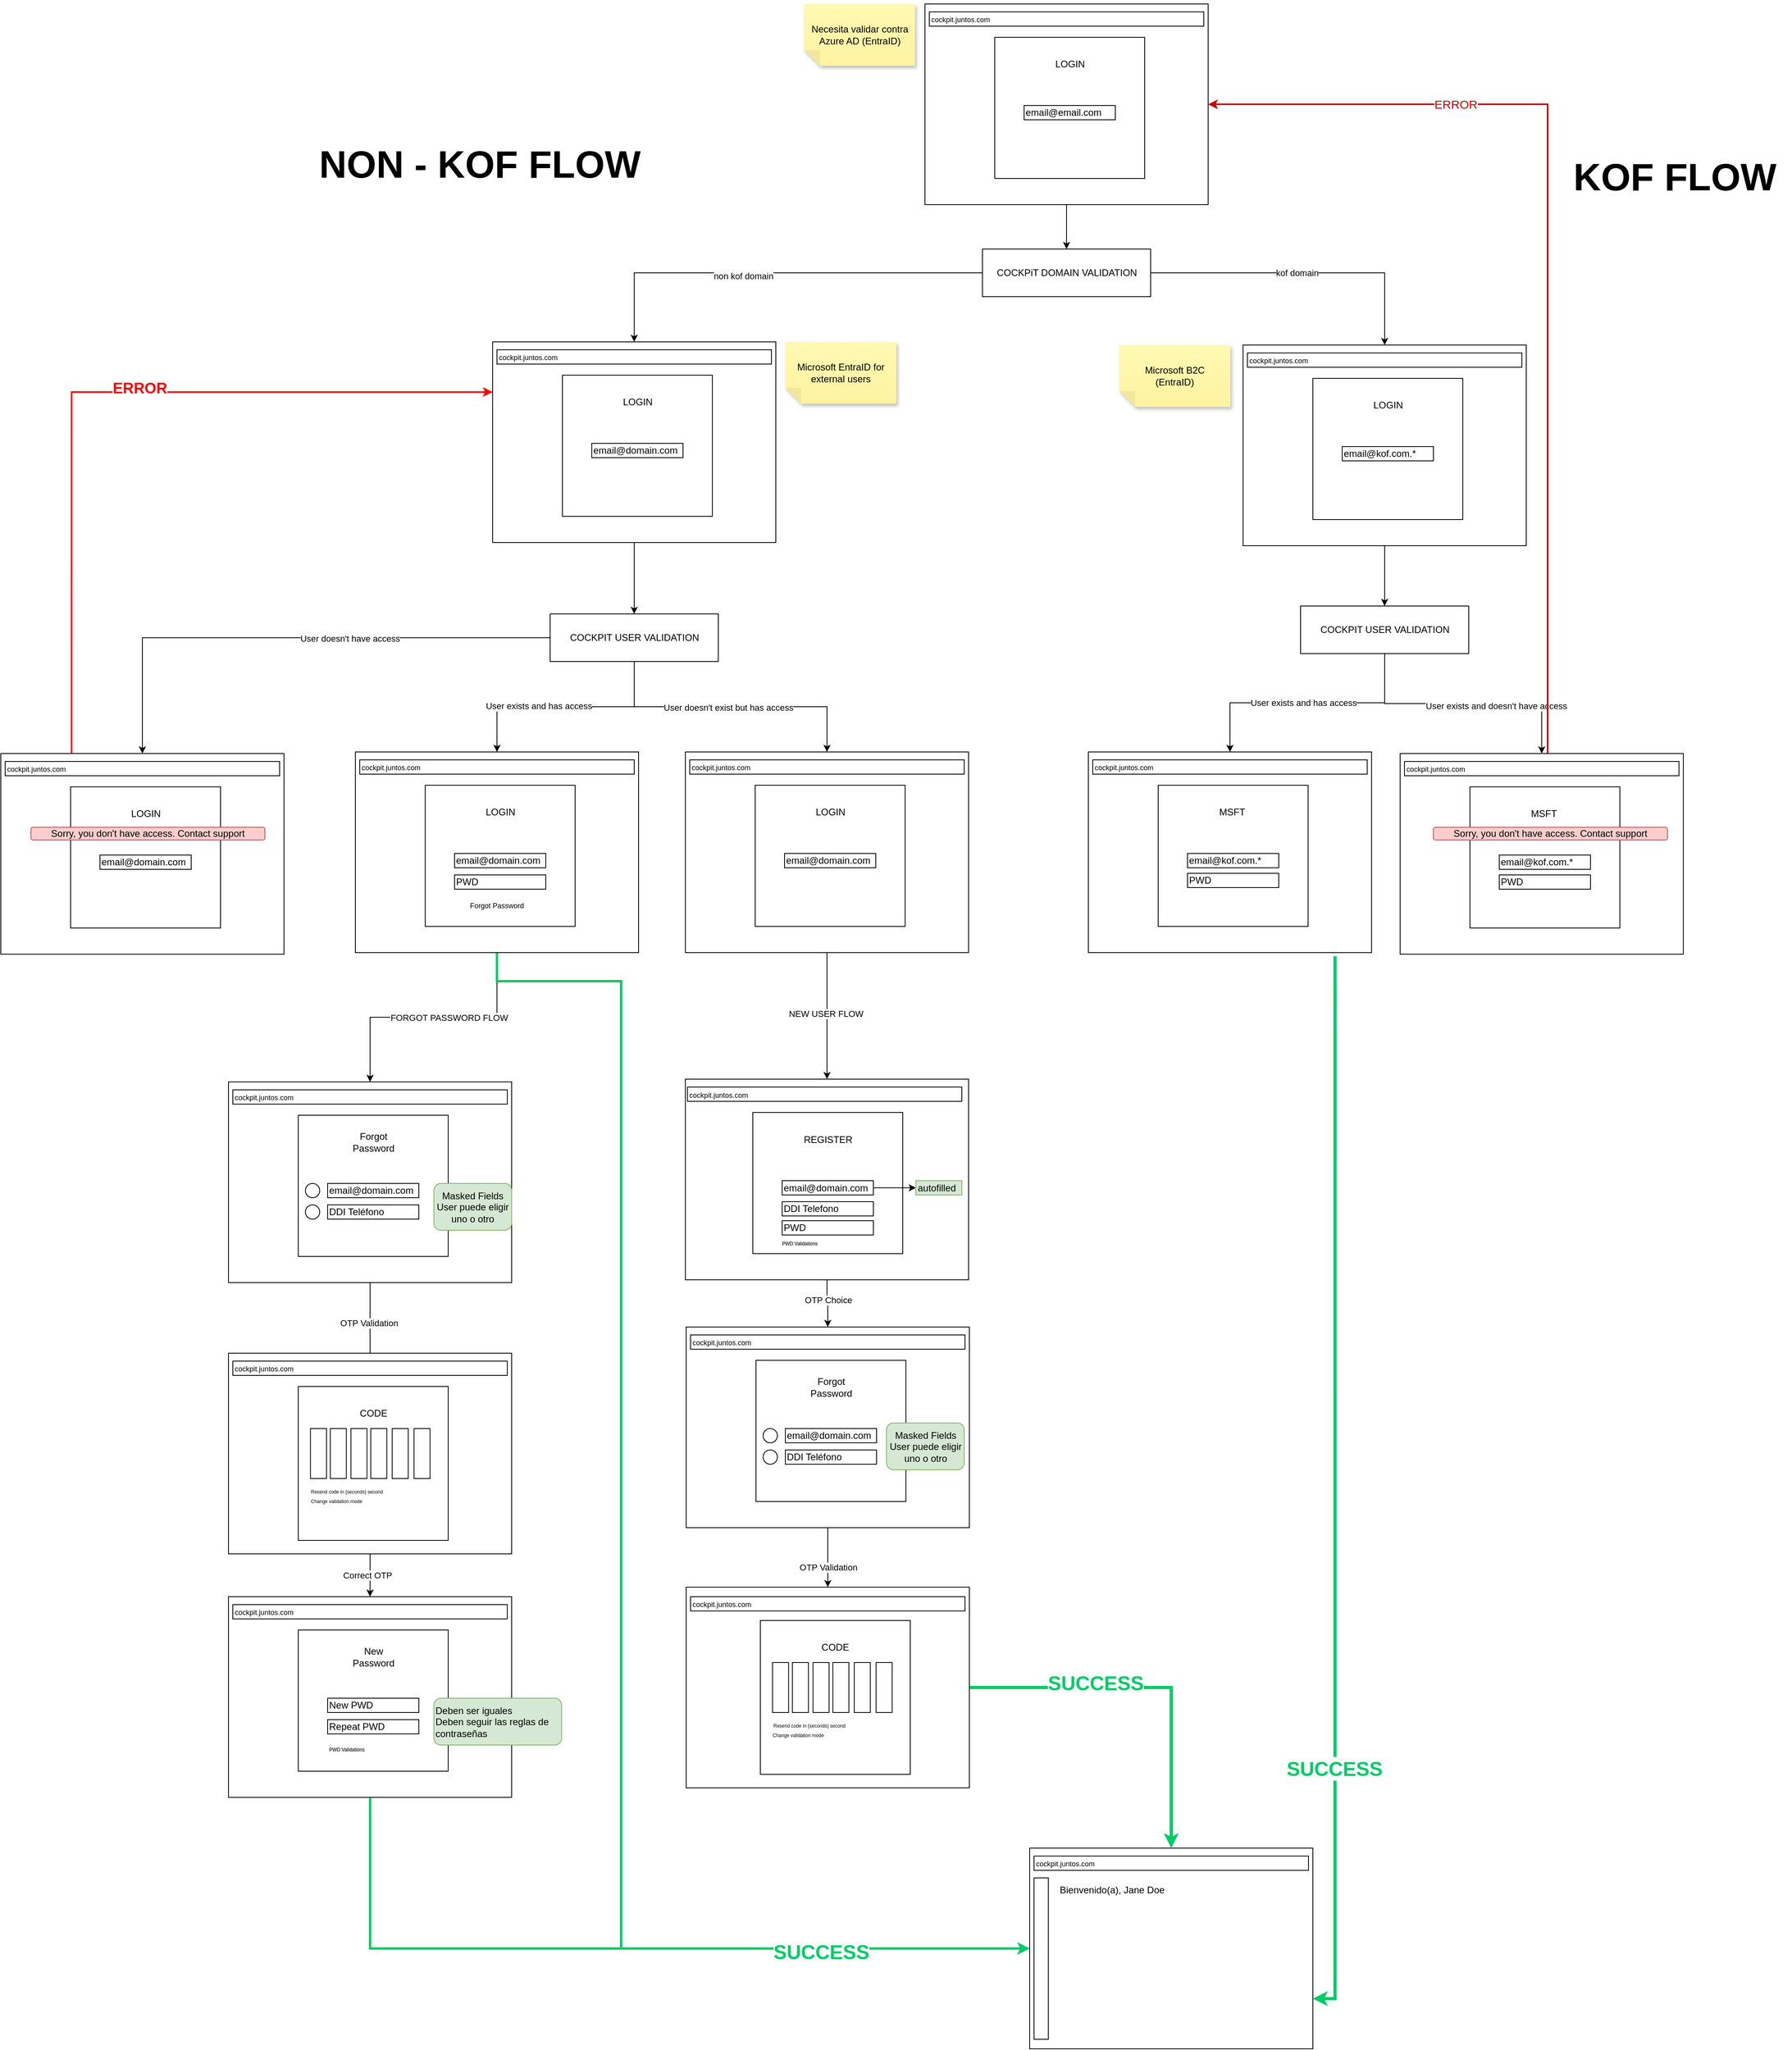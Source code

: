<mxfile version="27.1.4">
  <diagram name="Login Flow" id="cockpit-flow-diagram">
    <mxGraphModel dx="4107" dy="1365" grid="0" gridSize="10" guides="1" tooltips="1" connect="1" arrows="1" fold="1" page="1" pageScale="1" pageWidth="827" pageHeight="1169" math="0" shadow="0">
      <root>
        <mxCell id="0" />
        <mxCell id="1" parent="0" />
        <mxCell id="JUhm7S2isvStY5SztSen-139" style="edgeStyle=orthogonalEdgeStyle;rounded=0;orthogonalLoop=1;jettySize=auto;html=1;entryX=0;entryY=0.5;entryDx=0;entryDy=0;exitX=0.5;exitY=1;exitDx=0;exitDy=0;fontColor=#00CC66;strokeColor=#00CC66;strokeWidth=3;" parent="1" source="JUhm7S2isvStY5SztSen-121" target="JUhm7S2isvStY5SztSen-131" edge="1">
          <mxGeometry relative="1" as="geometry" />
        </mxCell>
        <mxCell id="JUhm7S2isvStY5SztSen-8" style="edgeStyle=orthogonalEdgeStyle;rounded=0;orthogonalLoop=1;jettySize=auto;html=1;" parent="1" source="JUhm7S2isvStY5SztSen-1" target="JUhm7S2isvStY5SztSen-7" edge="1">
          <mxGeometry relative="1" as="geometry" />
        </mxCell>
        <mxCell id="JUhm7S2isvStY5SztSen-1" value="" style="rounded=0;whiteSpace=wrap;html=1;" parent="1" vertex="1">
          <mxGeometry x="228" y="28" width="357" height="253" as="geometry" />
        </mxCell>
        <mxCell id="JUhm7S2isvStY5SztSen-2" value="&lt;font style=&quot;font-size: 9px;&quot;&gt;cockpit.juntos.com&lt;/font&gt;" style="rounded=0;whiteSpace=wrap;html=1;align=left;" parent="1" vertex="1">
          <mxGeometry x="233.5" y="38" width="346" height="18" as="geometry" />
        </mxCell>
        <mxCell id="JUhm7S2isvStY5SztSen-3" value="" style="rounded=0;whiteSpace=wrap;html=1;" parent="1" vertex="1">
          <mxGeometry x="316" y="70" width="189" height="178" as="geometry" />
        </mxCell>
        <mxCell id="JUhm7S2isvStY5SztSen-4" value="LOGIN" style="text;html=1;align=center;verticalAlign=middle;whiteSpace=wrap;rounded=0;" parent="1" vertex="1">
          <mxGeometry x="380.5" y="89" width="60" height="30" as="geometry" />
        </mxCell>
        <mxCell id="JUhm7S2isvStY5SztSen-5" value="email@email.com" style="rounded=0;whiteSpace=wrap;html=1;align=left;" parent="1" vertex="1">
          <mxGeometry x="353" y="156" width="115" height="18" as="geometry" />
        </mxCell>
        <mxCell id="JUhm7S2isvStY5SztSen-14" style="edgeStyle=orthogonalEdgeStyle;rounded=0;orthogonalLoop=1;jettySize=auto;html=1;entryX=0.5;entryY=0;entryDx=0;entryDy=0;" parent="1" source="JUhm7S2isvStY5SztSen-7" target="JUhm7S2isvStY5SztSen-9" edge="1">
          <mxGeometry relative="1" as="geometry" />
        </mxCell>
        <mxCell id="JUhm7S2isvStY5SztSen-15" value="kof domain" style="edgeLabel;html=1;align=center;verticalAlign=middle;resizable=0;points=[];" parent="JUhm7S2isvStY5SztSen-14" vertex="1" connectable="0">
          <mxGeometry x="-0.781" y="-3" relative="1" as="geometry">
            <mxPoint x="142" y="-3" as="offset" />
          </mxGeometry>
        </mxCell>
        <mxCell id="JUhm7S2isvStY5SztSen-50" style="edgeStyle=orthogonalEdgeStyle;rounded=0;orthogonalLoop=1;jettySize=auto;html=1;entryX=0.5;entryY=0;entryDx=0;entryDy=0;" parent="1" source="JUhm7S2isvStY5SztSen-7" target="JUhm7S2isvStY5SztSen-45" edge="1">
          <mxGeometry relative="1" as="geometry" />
        </mxCell>
        <mxCell id="JUhm7S2isvStY5SztSen-51" value="non kof domain" style="edgeLabel;html=1;align=center;verticalAlign=middle;resizable=0;points=[];" parent="JUhm7S2isvStY5SztSen-50" vertex="1" connectable="0">
          <mxGeometry x="0.143" y="4" relative="1" as="geometry">
            <mxPoint x="-1" as="offset" />
          </mxGeometry>
        </mxCell>
        <mxCell id="JUhm7S2isvStY5SztSen-7" value="COCKPiT DOMAIN VALIDATION" style="rounded=0;whiteSpace=wrap;html=1;" parent="1" vertex="1">
          <mxGeometry x="300.5" y="337" width="212" height="60" as="geometry" />
        </mxCell>
        <mxCell id="JUhm7S2isvStY5SztSen-18" style="edgeStyle=orthogonalEdgeStyle;rounded=0;orthogonalLoop=1;jettySize=auto;html=1;entryX=0.5;entryY=0;entryDx=0;entryDy=0;" parent="1" source="JUhm7S2isvStY5SztSen-9" target="JUhm7S2isvStY5SztSen-17" edge="1">
          <mxGeometry relative="1" as="geometry" />
        </mxCell>
        <mxCell id="JUhm7S2isvStY5SztSen-9" value="" style="rounded=0;whiteSpace=wrap;html=1;" parent="1" vertex="1">
          <mxGeometry x="629" y="458" width="357" height="253" as="geometry" />
        </mxCell>
        <mxCell id="JUhm7S2isvStY5SztSen-10" value="&lt;font style=&quot;font-size: 9px;&quot;&gt;cockpit.juntos.com&lt;/font&gt;" style="rounded=0;whiteSpace=wrap;html=1;align=left;" parent="1" vertex="1">
          <mxGeometry x="634.5" y="468" width="346" height="18" as="geometry" />
        </mxCell>
        <mxCell id="JUhm7S2isvStY5SztSen-11" value="" style="rounded=0;whiteSpace=wrap;html=1;" parent="1" vertex="1">
          <mxGeometry x="717" y="500" width="189" height="178" as="geometry" />
        </mxCell>
        <mxCell id="JUhm7S2isvStY5SztSen-12" value="LOGIN" style="text;html=1;align=center;verticalAlign=middle;whiteSpace=wrap;rounded=0;" parent="1" vertex="1">
          <mxGeometry x="781.5" y="519" width="60" height="30" as="geometry" />
        </mxCell>
        <mxCell id="JUhm7S2isvStY5SztSen-13" value="email@kof.com.*" style="rounded=0;whiteSpace=wrap;html=1;align=left;" parent="1" vertex="1">
          <mxGeometry x="754" y="586" width="115" height="18" as="geometry" />
        </mxCell>
        <mxCell id="JUhm7S2isvStY5SztSen-16" value="&lt;b&gt;&lt;font style=&quot;font-size: 48px;&quot;&gt;KOF FLOW&lt;/font&gt;&lt;/b&gt;" style="text;html=1;align=center;verticalAlign=middle;whiteSpace=wrap;rounded=0;" parent="1" vertex="1">
          <mxGeometry x="1027" y="224" width="293" height="44" as="geometry" />
        </mxCell>
        <mxCell id="JUhm7S2isvStY5SztSen-25" style="edgeStyle=orthogonalEdgeStyle;rounded=0;orthogonalLoop=1;jettySize=auto;html=1;" parent="1" source="JUhm7S2isvStY5SztSen-17" target="JUhm7S2isvStY5SztSen-19" edge="1">
          <mxGeometry relative="1" as="geometry" />
        </mxCell>
        <mxCell id="JUhm7S2isvStY5SztSen-26" value="User exists and has access" style="edgeLabel;html=1;align=center;verticalAlign=middle;resizable=0;points=[];" parent="JUhm7S2isvStY5SztSen-25" vertex="1" connectable="0">
          <mxGeometry x="0.315" y="-2" relative="1" as="geometry">
            <mxPoint x="45" y="2" as="offset" />
          </mxGeometry>
        </mxCell>
        <mxCell id="JUhm7S2isvStY5SztSen-33" style="edgeStyle=orthogonalEdgeStyle;rounded=0;orthogonalLoop=1;jettySize=auto;html=1;entryX=0.5;entryY=0;entryDx=0;entryDy=0;" parent="1" source="JUhm7S2isvStY5SztSen-17" target="JUhm7S2isvStY5SztSen-27" edge="1">
          <mxGeometry relative="1" as="geometry" />
        </mxCell>
        <mxCell id="JUhm7S2isvStY5SztSen-34" value="User exists and doesn&#39;t have access" style="edgeLabel;html=1;align=center;verticalAlign=middle;resizable=0;points=[];" parent="JUhm7S2isvStY5SztSen-33" vertex="1" connectable="0">
          <mxGeometry x="0.254" y="-3" relative="1" as="geometry">
            <mxPoint as="offset" />
          </mxGeometry>
        </mxCell>
        <mxCell id="JUhm7S2isvStY5SztSen-17" value="COCKPIT USER VALIDATION" style="rounded=0;whiteSpace=wrap;html=1;" parent="1" vertex="1">
          <mxGeometry x="701.5" y="787" width="212" height="60" as="geometry" />
        </mxCell>
        <mxCell id="JUhm7S2isvStY5SztSen-140" style="edgeStyle=orthogonalEdgeStyle;rounded=0;orthogonalLoop=1;jettySize=auto;html=1;entryX=1;entryY=0.75;entryDx=0;entryDy=0;exitX=0.871;exitY=1.018;exitDx=0;exitDy=0;exitPerimeter=0;strokeColor=#00CC66;strokeWidth=4;" parent="1" source="JUhm7S2isvStY5SztSen-19" target="JUhm7S2isvStY5SztSen-131" edge="1">
          <mxGeometry relative="1" as="geometry" />
        </mxCell>
        <mxCell id="JUhm7S2isvStY5SztSen-141" value="&lt;font style=&quot;font-size: 25px;&quot;&gt;&lt;b&gt;SUCCESS&lt;/b&gt;&lt;/font&gt;" style="edgeLabel;html=1;align=center;verticalAlign=middle;resizable=0;points=[];fontColor=#00CC66;" parent="JUhm7S2isvStY5SztSen-140" vertex="1" connectable="0">
          <mxGeometry x="0.525" y="-1" relative="1" as="geometry">
            <mxPoint as="offset" />
          </mxGeometry>
        </mxCell>
        <mxCell id="JUhm7S2isvStY5SztSen-19" value="" style="rounded=0;whiteSpace=wrap;html=1;" parent="1" vertex="1">
          <mxGeometry x="434" y="971" width="357" height="253" as="geometry" />
        </mxCell>
        <mxCell id="JUhm7S2isvStY5SztSen-20" value="&lt;font style=&quot;font-size: 9px;&quot;&gt;cockpit.juntos.com&lt;/font&gt;" style="rounded=0;whiteSpace=wrap;html=1;align=left;" parent="1" vertex="1">
          <mxGeometry x="439.5" y="981" width="346" height="18" as="geometry" />
        </mxCell>
        <mxCell id="JUhm7S2isvStY5SztSen-21" value="" style="rounded=0;whiteSpace=wrap;html=1;" parent="1" vertex="1">
          <mxGeometry x="522" y="1013" width="189" height="178" as="geometry" />
        </mxCell>
        <mxCell id="JUhm7S2isvStY5SztSen-22" value="MSFT&amp;nbsp;" style="text;html=1;align=center;verticalAlign=middle;whiteSpace=wrap;rounded=0;" parent="1" vertex="1">
          <mxGeometry x="586.5" y="1032" width="60" height="30" as="geometry" />
        </mxCell>
        <mxCell id="JUhm7S2isvStY5SztSen-23" value="email@kof.com.*" style="rounded=0;whiteSpace=wrap;html=1;align=left;" parent="1" vertex="1">
          <mxGeometry x="559" y="1099" width="115" height="18" as="geometry" />
        </mxCell>
        <mxCell id="JUhm7S2isvStY5SztSen-24" value="PWD" style="rounded=0;whiteSpace=wrap;html=1;align=left;" parent="1" vertex="1">
          <mxGeometry x="559" y="1124" width="115" height="18" as="geometry" />
        </mxCell>
        <mxCell id="JUhm7S2isvStY5SztSen-186" style="edgeStyle=orthogonalEdgeStyle;rounded=0;orthogonalLoop=1;jettySize=auto;html=1;entryX=1;entryY=0.5;entryDx=0;entryDy=0;exitX=1;exitY=0.5;exitDx=0;exitDy=0;strokeColor=#CC0000;strokeWidth=2;" parent="1" source="JUhm7S2isvStY5SztSen-27" target="JUhm7S2isvStY5SztSen-1" edge="1">
          <mxGeometry relative="1" as="geometry">
            <Array as="points">
              <mxPoint x="1013" y="1100" />
              <mxPoint x="1013" y="154" />
            </Array>
          </mxGeometry>
        </mxCell>
        <mxCell id="JUhm7S2isvStY5SztSen-187" value="&lt;font style=&quot;font-size: 15px; color: rgb(204, 0, 0);&quot;&gt;ERROR&lt;/font&gt;" style="edgeLabel;html=1;align=center;verticalAlign=middle;resizable=0;points=[];" parent="JUhm7S2isvStY5SztSen-186" vertex="1" connectable="0">
          <mxGeometry x="0.596" y="-1" relative="1" as="geometry">
            <mxPoint as="offset" />
          </mxGeometry>
        </mxCell>
        <mxCell id="JUhm7S2isvStY5SztSen-27" value="" style="rounded=0;whiteSpace=wrap;html=1;" parent="1" vertex="1">
          <mxGeometry x="827" y="973" width="357" height="253" as="geometry" />
        </mxCell>
        <mxCell id="JUhm7S2isvStY5SztSen-28" value="&lt;font style=&quot;font-size: 9px;&quot;&gt;cockpit.juntos.com&lt;/font&gt;" style="rounded=0;whiteSpace=wrap;html=1;align=left;" parent="1" vertex="1">
          <mxGeometry x="832.5" y="983" width="346" height="18" as="geometry" />
        </mxCell>
        <mxCell id="JUhm7S2isvStY5SztSen-29" value="" style="rounded=0;whiteSpace=wrap;html=1;" parent="1" vertex="1">
          <mxGeometry x="915" y="1015" width="189" height="178" as="geometry" />
        </mxCell>
        <mxCell id="JUhm7S2isvStY5SztSen-30" value="MSFT&amp;nbsp;" style="text;html=1;align=center;verticalAlign=middle;whiteSpace=wrap;rounded=0;" parent="1" vertex="1">
          <mxGeometry x="979.5" y="1034" width="60" height="30" as="geometry" />
        </mxCell>
        <mxCell id="JUhm7S2isvStY5SztSen-31" value="email@kof.com.*" style="rounded=0;whiteSpace=wrap;html=1;align=left;" parent="1" vertex="1">
          <mxGeometry x="952" y="1101" width="115" height="18" as="geometry" />
        </mxCell>
        <mxCell id="JUhm7S2isvStY5SztSen-32" value="PWD" style="rounded=0;whiteSpace=wrap;html=1;align=left;" parent="1" vertex="1">
          <mxGeometry x="952" y="1126" width="115" height="18" as="geometry" />
        </mxCell>
        <mxCell id="JUhm7S2isvStY5SztSen-35" value="Sorry, you don&#39;t have access. Contact support" style="rounded=1;whiteSpace=wrap;html=1;fillColor=#f8cecc;strokeColor=#b85450;" parent="1" vertex="1">
          <mxGeometry x="869" y="1066" width="295" height="16" as="geometry" />
        </mxCell>
        <mxCell id="JUhm7S2isvStY5SztSen-64" style="edgeStyle=orthogonalEdgeStyle;rounded=0;orthogonalLoop=1;jettySize=auto;html=1;" parent="1" source="JUhm7S2isvStY5SztSen-45" target="JUhm7S2isvStY5SztSen-63" edge="1">
          <mxGeometry relative="1" as="geometry" />
        </mxCell>
        <mxCell id="JUhm7S2isvStY5SztSen-45" value="" style="rounded=0;whiteSpace=wrap;html=1;" parent="1" vertex="1">
          <mxGeometry x="-317" y="454" width="357" height="253" as="geometry" />
        </mxCell>
        <mxCell id="JUhm7S2isvStY5SztSen-46" value="&lt;font style=&quot;font-size: 9px;&quot;&gt;cockpit.juntos.com&lt;/font&gt;" style="rounded=0;whiteSpace=wrap;html=1;align=left;" parent="1" vertex="1">
          <mxGeometry x="-311.5" y="464" width="346" height="18" as="geometry" />
        </mxCell>
        <mxCell id="JUhm7S2isvStY5SztSen-47" value="" style="rounded=0;whiteSpace=wrap;html=1;" parent="1" vertex="1">
          <mxGeometry x="-229" y="496" width="189" height="178" as="geometry" />
        </mxCell>
        <mxCell id="JUhm7S2isvStY5SztSen-48" value="LOGIN" style="text;html=1;align=center;verticalAlign=middle;whiteSpace=wrap;rounded=0;" parent="1" vertex="1">
          <mxGeometry x="-164.5" y="515" width="60" height="30" as="geometry" />
        </mxCell>
        <mxCell id="JUhm7S2isvStY5SztSen-49" value="email@domain.com" style="rounded=0;whiteSpace=wrap;html=1;align=left;" parent="1" vertex="1">
          <mxGeometry x="-192" y="582" width="115" height="18" as="geometry" />
        </mxCell>
        <mxCell id="JUhm7S2isvStY5SztSen-52" value="&lt;b&gt;&lt;font style=&quot;font-size: 48px;&quot;&gt;NON - KOF FLOW&lt;/font&gt;&lt;/b&gt;" style="text;html=1;align=center;verticalAlign=middle;whiteSpace=wrap;rounded=0;" parent="1" vertex="1">
          <mxGeometry x="-541" y="208" width="416" height="44" as="geometry" />
        </mxCell>
        <mxCell id="JUhm7S2isvStY5SztSen-147" style="edgeStyle=orthogonalEdgeStyle;rounded=0;orthogonalLoop=1;jettySize=auto;html=1;entryX=0.5;entryY=0;entryDx=0;entryDy=0;" parent="1" source="JUhm7S2isvStY5SztSen-57" target="JUhm7S2isvStY5SztSen-142" edge="1">
          <mxGeometry relative="1" as="geometry" />
        </mxCell>
        <mxCell id="JUhm7S2isvStY5SztSen-148" value="NEW USER FLOW" style="edgeLabel;html=1;align=center;verticalAlign=middle;resizable=0;points=[];" parent="JUhm7S2isvStY5SztSen-147" vertex="1" connectable="0">
          <mxGeometry x="-0.042" y="-2" relative="1" as="geometry">
            <mxPoint as="offset" />
          </mxGeometry>
        </mxCell>
        <mxCell id="JUhm7S2isvStY5SztSen-57" value="" style="rounded=0;whiteSpace=wrap;html=1;" parent="1" vertex="1">
          <mxGeometry x="-74" y="971" width="357" height="253" as="geometry" />
        </mxCell>
        <mxCell id="JUhm7S2isvStY5SztSen-58" value="&lt;font style=&quot;font-size: 9px;&quot;&gt;cockpit.juntos.com&lt;/font&gt;" style="rounded=0;whiteSpace=wrap;html=1;align=left;" parent="1" vertex="1">
          <mxGeometry x="-68.5" y="981" width="346" height="18" as="geometry" />
        </mxCell>
        <mxCell id="JUhm7S2isvStY5SztSen-59" value="" style="rounded=0;whiteSpace=wrap;html=1;" parent="1" vertex="1">
          <mxGeometry x="14" y="1013" width="189" height="178" as="geometry" />
        </mxCell>
        <mxCell id="JUhm7S2isvStY5SztSen-60" value="LOGIN" style="text;html=1;align=center;verticalAlign=middle;whiteSpace=wrap;rounded=0;" parent="1" vertex="1">
          <mxGeometry x="78.5" y="1032" width="60" height="30" as="geometry" />
        </mxCell>
        <mxCell id="JUhm7S2isvStY5SztSen-61" value="email@domain.com" style="rounded=0;whiteSpace=wrap;html=1;align=left;" parent="1" vertex="1">
          <mxGeometry x="51" y="1099" width="115" height="18" as="geometry" />
        </mxCell>
        <mxCell id="JUhm7S2isvStY5SztSen-65" style="edgeStyle=orthogonalEdgeStyle;rounded=0;orthogonalLoop=1;jettySize=auto;html=1;" parent="1" source="JUhm7S2isvStY5SztSen-63" target="JUhm7S2isvStY5SztSen-57" edge="1">
          <mxGeometry relative="1" as="geometry" />
        </mxCell>
        <mxCell id="JUhm7S2isvStY5SztSen-66" value="User doesn&#39;t exist but has access" style="edgeLabel;html=1;align=center;verticalAlign=middle;resizable=0;points=[];" parent="JUhm7S2isvStY5SztSen-65" vertex="1" connectable="0">
          <mxGeometry x="-0.438" y="-3" relative="1" as="geometry">
            <mxPoint x="75" y="-2" as="offset" />
          </mxGeometry>
        </mxCell>
        <mxCell id="JUhm7S2isvStY5SztSen-77" style="edgeStyle=orthogonalEdgeStyle;rounded=0;orthogonalLoop=1;jettySize=auto;html=1;entryX=0.5;entryY=0;entryDx=0;entryDy=0;" parent="1" source="JUhm7S2isvStY5SztSen-63" target="JUhm7S2isvStY5SztSen-67" edge="1">
          <mxGeometry relative="1" as="geometry" />
        </mxCell>
        <mxCell id="JUhm7S2isvStY5SztSen-78" value="User exists and has access" style="edgeLabel;html=1;align=center;verticalAlign=middle;resizable=0;points=[];" parent="JUhm7S2isvStY5SztSen-77" vertex="1" connectable="0">
          <mxGeometry x="0.236" y="-1" relative="1" as="geometry">
            <mxPoint as="offset" />
          </mxGeometry>
        </mxCell>
        <mxCell id="JUhm7S2isvStY5SztSen-79" style="edgeStyle=orthogonalEdgeStyle;rounded=0;orthogonalLoop=1;jettySize=auto;html=1;entryX=0.5;entryY=0;entryDx=0;entryDy=0;" parent="1" source="JUhm7S2isvStY5SztSen-63" target="JUhm7S2isvStY5SztSen-72" edge="1">
          <mxGeometry relative="1" as="geometry" />
        </mxCell>
        <mxCell id="JUhm7S2isvStY5SztSen-80" value="User doesn&#39;t have access" style="edgeLabel;html=1;align=center;verticalAlign=middle;resizable=0;points=[];" parent="JUhm7S2isvStY5SztSen-79" vertex="1" connectable="0">
          <mxGeometry x="-0.233" y="1" relative="1" as="geometry">
            <mxPoint as="offset" />
          </mxGeometry>
        </mxCell>
        <mxCell id="JUhm7S2isvStY5SztSen-63" value="COCKPIT USER VALIDATION" style="rounded=0;whiteSpace=wrap;html=1;" parent="1" vertex="1">
          <mxGeometry x="-244.5" y="797" width="212" height="60" as="geometry" />
        </mxCell>
        <mxCell id="JUhm7S2isvStY5SztSen-93" style="edgeStyle=orthogonalEdgeStyle;rounded=0;orthogonalLoop=1;jettySize=auto;html=1;entryX=0.5;entryY=0;entryDx=0;entryDy=0;" parent="1" source="JUhm7S2isvStY5SztSen-67" target="JUhm7S2isvStY5SztSen-86" edge="1">
          <mxGeometry relative="1" as="geometry" />
        </mxCell>
        <mxCell id="JUhm7S2isvStY5SztSen-94" value="FORGOT PASSWORD FLOW" style="edgeLabel;html=1;align=center;verticalAlign=middle;resizable=0;points=[];" parent="JUhm7S2isvStY5SztSen-93" vertex="1" connectable="0">
          <mxGeometry x="-0.121" relative="1" as="geometry">
            <mxPoint as="offset" />
          </mxGeometry>
        </mxCell>
        <mxCell id="JUhm7S2isvStY5SztSen-137" style="edgeStyle=orthogonalEdgeStyle;rounded=0;orthogonalLoop=1;jettySize=auto;html=1;entryX=0;entryY=0.5;entryDx=0;entryDy=0;fontColor=#00CC66;strokeColor=#00CC66;strokeWidth=3;" parent="1" source="JUhm7S2isvStY5SztSen-67" target="JUhm7S2isvStY5SztSen-131" edge="1">
          <mxGeometry relative="1" as="geometry">
            <Array as="points">
              <mxPoint x="-312" y="1260" />
              <mxPoint x="-155" y="1260" />
              <mxPoint x="-155" y="2480" />
            </Array>
          </mxGeometry>
        </mxCell>
        <mxCell id="JUhm7S2isvStY5SztSen-138" value="&lt;b&gt;&lt;font style=&quot;font-size: 25px; color: rgb(0, 204, 102);&quot;&gt;SUCCESS&lt;/font&gt;&lt;/b&gt;" style="edgeLabel;html=1;align=center;verticalAlign=middle;resizable=0;points=[];" parent="JUhm7S2isvStY5SztSen-137" vertex="1" connectable="0">
          <mxGeometry x="0.726" y="-3" relative="1" as="geometry">
            <mxPoint x="1" as="offset" />
          </mxGeometry>
        </mxCell>
        <mxCell id="JUhm7S2isvStY5SztSen-67" value="" style="rounded=0;whiteSpace=wrap;html=1;" parent="1" vertex="1">
          <mxGeometry x="-490" y="971" width="357" height="253" as="geometry" />
        </mxCell>
        <mxCell id="JUhm7S2isvStY5SztSen-68" value="&lt;font style=&quot;font-size: 9px;&quot;&gt;cockpit.juntos.com&lt;/font&gt;" style="rounded=0;whiteSpace=wrap;html=1;align=left;" parent="1" vertex="1">
          <mxGeometry x="-484.5" y="981" width="346" height="18" as="geometry" />
        </mxCell>
        <mxCell id="JUhm7S2isvStY5SztSen-69" value="" style="rounded=0;whiteSpace=wrap;html=1;" parent="1" vertex="1">
          <mxGeometry x="-402" y="1013" width="189" height="178" as="geometry" />
        </mxCell>
        <mxCell id="JUhm7S2isvStY5SztSen-70" value="LOGIN" style="text;html=1;align=center;verticalAlign=middle;whiteSpace=wrap;rounded=0;" parent="1" vertex="1">
          <mxGeometry x="-337.5" y="1032" width="60" height="30" as="geometry" />
        </mxCell>
        <mxCell id="JUhm7S2isvStY5SztSen-71" value="email@domain.com" style="rounded=0;whiteSpace=wrap;html=1;align=left;" parent="1" vertex="1">
          <mxGeometry x="-365" y="1099" width="115" height="18" as="geometry" />
        </mxCell>
        <mxCell id="JUhm7S2isvStY5SztSen-184" style="edgeStyle=orthogonalEdgeStyle;rounded=0;orthogonalLoop=1;jettySize=auto;html=1;exitX=0.25;exitY=0;exitDx=0;exitDy=0;entryX=0;entryY=0.25;entryDx=0;entryDy=0;strokeColor=#FF0000;strokeWidth=2;fontSize=13;" parent="1" source="JUhm7S2isvStY5SztSen-72" target="JUhm7S2isvStY5SztSen-45" edge="1">
          <mxGeometry relative="1" as="geometry" />
        </mxCell>
        <mxCell id="JUhm7S2isvStY5SztSen-185" value="&lt;font style=&quot;font-size: 19px; color: rgb(255, 0, 0);&quot;&gt;&lt;b&gt;ERROR&lt;/b&gt;&lt;/font&gt;" style="edgeLabel;html=1;align=center;verticalAlign=middle;resizable=0;points=[];" parent="JUhm7S2isvStY5SztSen-184" vertex="1" connectable="0">
          <mxGeometry x="0.096" y="5" relative="1" as="geometry">
            <mxPoint x="1" as="offset" />
          </mxGeometry>
        </mxCell>
        <mxCell id="JUhm7S2isvStY5SztSen-72" value="" style="rounded=0;whiteSpace=wrap;html=1;" parent="1" vertex="1">
          <mxGeometry x="-937" y="973" width="357" height="253" as="geometry" />
        </mxCell>
        <mxCell id="JUhm7S2isvStY5SztSen-73" value="&lt;font style=&quot;font-size: 9px;&quot;&gt;cockpit.juntos.com&lt;/font&gt;" style="rounded=0;whiteSpace=wrap;html=1;align=left;" parent="1" vertex="1">
          <mxGeometry x="-931.5" y="983" width="346" height="18" as="geometry" />
        </mxCell>
        <mxCell id="JUhm7S2isvStY5SztSen-74" value="" style="rounded=0;whiteSpace=wrap;html=1;" parent="1" vertex="1">
          <mxGeometry x="-849" y="1015" width="189" height="178" as="geometry" />
        </mxCell>
        <mxCell id="JUhm7S2isvStY5SztSen-75" value="LOGIN" style="text;html=1;align=center;verticalAlign=middle;whiteSpace=wrap;rounded=0;" parent="1" vertex="1">
          <mxGeometry x="-784.5" y="1034" width="60" height="30" as="geometry" />
        </mxCell>
        <mxCell id="JUhm7S2isvStY5SztSen-76" value="email@domain.com" style="rounded=0;whiteSpace=wrap;html=1;align=left;" parent="1" vertex="1">
          <mxGeometry x="-812" y="1101" width="115" height="18" as="geometry" />
        </mxCell>
        <mxCell id="JUhm7S2isvStY5SztSen-81" value="Sorry, you don&#39;t have access. Contact support" style="rounded=1;whiteSpace=wrap;html=1;fillColor=#f8cecc;strokeColor=#b85450;" parent="1" vertex="1">
          <mxGeometry x="-899" y="1066" width="295" height="16" as="geometry" />
        </mxCell>
        <mxCell id="JUhm7S2isvStY5SztSen-82" value="PWD" style="rounded=0;whiteSpace=wrap;html=1;align=left;" parent="1" vertex="1">
          <mxGeometry x="-365" y="1126" width="115" height="18" as="geometry" />
        </mxCell>
        <mxCell id="JUhm7S2isvStY5SztSen-83" value="&lt;font style=&quot;font-size: 9px;&quot;&gt;Forgot Password&lt;/font&gt;" style="text;html=1;align=center;verticalAlign=middle;whiteSpace=wrap;rounded=0;" parent="1" vertex="1">
          <mxGeometry x="-383" y="1149" width="143" height="30" as="geometry" />
        </mxCell>
        <mxCell id="JUhm7S2isvStY5SztSen-111" value="" style="edgeStyle=orthogonalEdgeStyle;rounded=0;orthogonalLoop=1;jettySize=auto;html=1;" parent="1" source="JUhm7S2isvStY5SztSen-86" target="JUhm7S2isvStY5SztSen-103" edge="1">
          <mxGeometry relative="1" as="geometry" />
        </mxCell>
        <mxCell id="JUhm7S2isvStY5SztSen-112" value="OTP Validation" style="edgeLabel;html=1;align=center;verticalAlign=middle;resizable=0;points=[];" parent="JUhm7S2isvStY5SztSen-111" vertex="1" connectable="0">
          <mxGeometry x="0.024" y="-2" relative="1" as="geometry">
            <mxPoint as="offset" />
          </mxGeometry>
        </mxCell>
        <mxCell id="JUhm7S2isvStY5SztSen-86" value="" style="rounded=0;whiteSpace=wrap;html=1;" parent="1" vertex="1">
          <mxGeometry x="-650" y="1387" width="357" height="253" as="geometry" />
        </mxCell>
        <mxCell id="JUhm7S2isvStY5SztSen-87" value="&lt;font style=&quot;font-size: 9px;&quot;&gt;cockpit.juntos.com&lt;/font&gt;" style="rounded=0;whiteSpace=wrap;html=1;align=left;" parent="1" vertex="1">
          <mxGeometry x="-644.5" y="1397" width="346" height="18" as="geometry" />
        </mxCell>
        <mxCell id="JUhm7S2isvStY5SztSen-88" value="" style="rounded=0;whiteSpace=wrap;html=1;" parent="1" vertex="1">
          <mxGeometry x="-562" y="1429" width="189" height="178" as="geometry" />
        </mxCell>
        <mxCell id="JUhm7S2isvStY5SztSen-89" value="Forgot Password" style="text;html=1;align=center;verticalAlign=middle;whiteSpace=wrap;rounded=0;" parent="1" vertex="1">
          <mxGeometry x="-497.5" y="1448" width="60" height="30" as="geometry" />
        </mxCell>
        <mxCell id="JUhm7S2isvStY5SztSen-90" value="email@domain.com" style="rounded=0;whiteSpace=wrap;html=1;align=left;" parent="1" vertex="1">
          <mxGeometry x="-525" y="1515" width="115" height="18" as="geometry" />
        </mxCell>
        <mxCell id="JUhm7S2isvStY5SztSen-91" value="DDI Teléfono" style="rounded=0;whiteSpace=wrap;html=1;align=left;" parent="1" vertex="1">
          <mxGeometry x="-525" y="1542" width="115" height="18" as="geometry" />
        </mxCell>
        <mxCell id="JUhm7S2isvStY5SztSen-95" value="" style="ellipse;whiteSpace=wrap;html=1;aspect=fixed;" parent="1" vertex="1">
          <mxGeometry x="-553" y="1515" width="18" height="18" as="geometry" />
        </mxCell>
        <mxCell id="JUhm7S2isvStY5SztSen-99" value="" style="ellipse;whiteSpace=wrap;html=1;aspect=fixed;" parent="1" vertex="1">
          <mxGeometry x="-553" y="1542" width="18" height="18" as="geometry" />
        </mxCell>
        <mxCell id="JUhm7S2isvStY5SztSen-100" value="Masked Fields&lt;br&gt;User puede eligir uno o otro" style="rounded=1;whiteSpace=wrap;html=1;fillColor=#d5e8d4;strokeColor=#82b366;" parent="1" vertex="1">
          <mxGeometry x="-391" y="1515" width="98" height="59" as="geometry" />
        </mxCell>
        <mxCell id="JUhm7S2isvStY5SztSen-181" style="edgeStyle=orthogonalEdgeStyle;rounded=0;orthogonalLoop=1;jettySize=auto;html=1;entryX=0.5;entryY=0;entryDx=0;entryDy=0;" parent="1" source="JUhm7S2isvStY5SztSen-102" target="JUhm7S2isvStY5SztSen-121" edge="1">
          <mxGeometry relative="1" as="geometry" />
        </mxCell>
        <mxCell id="JUhm7S2isvStY5SztSen-182" value="Correct OTP" style="edgeLabel;html=1;align=center;verticalAlign=middle;resizable=0;points=[];" parent="JUhm7S2isvStY5SztSen-181" vertex="1" connectable="0">
          <mxGeometry x="-0.018" y="-4" relative="1" as="geometry">
            <mxPoint as="offset" />
          </mxGeometry>
        </mxCell>
        <mxCell id="JUhm7S2isvStY5SztSen-102" value="&#xa;&lt;span style=&quot;color: rgb(0, 0, 0); font-family: Helvetica; font-size: 6px; font-style: normal; font-variant-ligatures: normal; font-variant-caps: normal; font-weight: 400; letter-spacing: normal; orphans: 2; text-align: left; text-indent: 0px; text-transform: none; widows: 2; word-spacing: 0px; -webkit-text-stroke-width: 0px; white-space: normal; background-color: rgb(236, 236, 236); text-decoration-thickness: initial; text-decoration-style: initial; text-decoration-color: initial; display: inline !important; float: none;&quot;&gt;Resend code in {seconds} second&lt;/span&gt;&#xa;&#xa;" style="rounded=0;whiteSpace=wrap;html=1;" parent="1" vertex="1">
          <mxGeometry x="-650" y="1729" width="357" height="253" as="geometry" />
        </mxCell>
        <mxCell id="JUhm7S2isvStY5SztSen-103" value="&lt;font style=&quot;font-size: 9px;&quot;&gt;cockpit.juntos.com&lt;/font&gt;" style="rounded=0;whiteSpace=wrap;html=1;align=left;" parent="1" vertex="1">
          <mxGeometry x="-644.5" y="1739" width="346" height="18" as="geometry" />
        </mxCell>
        <mxCell id="JUhm7S2isvStY5SztSen-104" value="" style="rounded=0;whiteSpace=wrap;html=1;" parent="1" vertex="1">
          <mxGeometry x="-562" y="1771" width="189" height="194" as="geometry" />
        </mxCell>
        <mxCell id="JUhm7S2isvStY5SztSen-105" value="CODE" style="text;html=1;align=center;verticalAlign=middle;whiteSpace=wrap;rounded=0;" parent="1" vertex="1">
          <mxGeometry x="-497.5" y="1790" width="60" height="30" as="geometry" />
        </mxCell>
        <mxCell id="JUhm7S2isvStY5SztSen-113" value="" style="rounded=0;whiteSpace=wrap;html=1;rotation=90;" parent="1" vertex="1">
          <mxGeometry x="-568" y="1845.38" width="63" height="20.25" as="geometry" />
        </mxCell>
        <mxCell id="JUhm7S2isvStY5SztSen-114" value="" style="rounded=0;whiteSpace=wrap;html=1;rotation=90;" parent="1" vertex="1">
          <mxGeometry x="-543" y="1845.38" width="63" height="20.25" as="geometry" />
        </mxCell>
        <mxCell id="JUhm7S2isvStY5SztSen-115" value="" style="rounded=0;whiteSpace=wrap;html=1;rotation=90;" parent="1" vertex="1">
          <mxGeometry x="-517" y="1845.38" width="63" height="20.25" as="geometry" />
        </mxCell>
        <mxCell id="JUhm7S2isvStY5SztSen-116" value="" style="rounded=0;whiteSpace=wrap;html=1;rotation=90;" parent="1" vertex="1">
          <mxGeometry x="-492" y="1845.38" width="63" height="20.25" as="geometry" />
        </mxCell>
        <mxCell id="JUhm7S2isvStY5SztSen-117" value="" style="rounded=0;whiteSpace=wrap;html=1;rotation=90;" parent="1" vertex="1">
          <mxGeometry x="-465" y="1845.38" width="63" height="20.25" as="geometry" />
        </mxCell>
        <mxCell id="JUhm7S2isvStY5SztSen-118" value="" style="rounded=0;whiteSpace=wrap;html=1;rotation=90;" parent="1" vertex="1">
          <mxGeometry x="-437.5" y="1845.38" width="63" height="20.25" as="geometry" />
        </mxCell>
        <mxCell id="JUhm7S2isvStY5SztSen-119" value="&lt;span style=&quot;font-size: 6px;&quot;&gt;Resend code in {seconds} second&lt;/span&gt;" style="text;whiteSpace=wrap;html=1;" parent="1" vertex="1">
          <mxGeometry x="-548" y="1888" width="97" height="22.76" as="geometry" />
        </mxCell>
        <mxCell id="JUhm7S2isvStY5SztSen-120" value="&lt;span style=&quot;font-size: 6px;&quot;&gt;Change validation mode&lt;/span&gt;" style="text;whiteSpace=wrap;html=1;" parent="1" vertex="1">
          <mxGeometry x="-548.005" y="1899.996" width="119" height="36" as="geometry" />
        </mxCell>
        <mxCell id="JUhm7S2isvStY5SztSen-121" value="" style="rounded=0;whiteSpace=wrap;html=1;" parent="1" vertex="1">
          <mxGeometry x="-650" y="2036" width="357" height="253" as="geometry" />
        </mxCell>
        <mxCell id="JUhm7S2isvStY5SztSen-122" value="&lt;font style=&quot;font-size: 9px;&quot;&gt;cockpit.juntos.com&lt;/font&gt;" style="rounded=0;whiteSpace=wrap;html=1;align=left;" parent="1" vertex="1">
          <mxGeometry x="-644.5" y="2046" width="346" height="18" as="geometry" />
        </mxCell>
        <mxCell id="JUhm7S2isvStY5SztSen-123" value="" style="rounded=0;whiteSpace=wrap;html=1;" parent="1" vertex="1">
          <mxGeometry x="-562" y="2078" width="189" height="178" as="geometry" />
        </mxCell>
        <mxCell id="JUhm7S2isvStY5SztSen-124" value="New Password" style="text;html=1;align=center;verticalAlign=middle;whiteSpace=wrap;rounded=0;" parent="1" vertex="1">
          <mxGeometry x="-497.5" y="2097" width="60" height="30" as="geometry" />
        </mxCell>
        <mxCell id="JUhm7S2isvStY5SztSen-125" value="New PWD" style="rounded=0;whiteSpace=wrap;html=1;align=left;" parent="1" vertex="1">
          <mxGeometry x="-525" y="2164" width="115" height="18" as="geometry" />
        </mxCell>
        <mxCell id="JUhm7S2isvStY5SztSen-126" value="Repeat PWD" style="rounded=0;whiteSpace=wrap;html=1;align=left;" parent="1" vertex="1">
          <mxGeometry x="-525" y="2191" width="115" height="18" as="geometry" />
        </mxCell>
        <mxCell id="JUhm7S2isvStY5SztSen-129" value="Deben ser iguales&lt;br&gt;Deben seguir las reglas de contraseñas" style="rounded=1;whiteSpace=wrap;html=1;fillColor=#d5e8d4;strokeColor=#82b366;align=left;" parent="1" vertex="1">
          <mxGeometry x="-391" y="2164" width="161" height="59" as="geometry" />
        </mxCell>
        <mxCell id="JUhm7S2isvStY5SztSen-130" value="&lt;span style=&quot;color: rgb(0, 0, 0); font-family: Helvetica; font-size: 6px; font-style: normal; font-variant-ligatures: normal; font-variant-caps: normal; font-weight: 400; letter-spacing: normal; orphans: 2; text-align: left; text-indent: 0px; text-transform: none; widows: 2; word-spacing: 0px; -webkit-text-stroke-width: 0px; white-space: normal; background-color: rgb(236, 236, 236); text-decoration-thickness: initial; text-decoration-style: initial; text-decoration-color: initial; float: none; display: inline !important;&quot;&gt;PWD Validations&lt;/span&gt;" style="text;whiteSpace=wrap;html=1;" parent="1" vertex="1">
          <mxGeometry x="-524.998" y="2212.998" width="93" height="36" as="geometry" />
        </mxCell>
        <mxCell id="JUhm7S2isvStY5SztSen-131" value="" style="rounded=0;whiteSpace=wrap;html=1;" parent="1" vertex="1">
          <mxGeometry x="360" y="2353" width="357" height="253" as="geometry" />
        </mxCell>
        <mxCell id="JUhm7S2isvStY5SztSen-132" value="&lt;font style=&quot;font-size: 9px;&quot;&gt;cockpit.juntos.com&lt;/font&gt;" style="rounded=0;whiteSpace=wrap;html=1;align=left;" parent="1" vertex="1">
          <mxGeometry x="365.5" y="2363" width="346" height="18" as="geometry" />
        </mxCell>
        <mxCell id="JUhm7S2isvStY5SztSen-133" value="" style="rounded=0;whiteSpace=wrap;html=1;" parent="1" vertex="1">
          <mxGeometry x="365.5" y="2390.5" width="18" height="203.5" as="geometry" />
        </mxCell>
        <mxCell id="JUhm7S2isvStY5SztSen-134" value="Bienvenido(a), Jane Doe" style="text;html=1;align=center;verticalAlign=middle;whiteSpace=wrap;rounded=0;" parent="1" vertex="1">
          <mxGeometry x="387" y="2390.5" width="153.5" height="30" as="geometry" />
        </mxCell>
        <mxCell id="JUhm7S2isvStY5SztSen-163" style="edgeStyle=orthogonalEdgeStyle;rounded=0;orthogonalLoop=1;jettySize=auto;html=1;entryX=0.5;entryY=0;entryDx=0;entryDy=0;" parent="1" source="JUhm7S2isvStY5SztSen-142" target="JUhm7S2isvStY5SztSen-154" edge="1">
          <mxGeometry relative="1" as="geometry" />
        </mxCell>
        <mxCell id="JUhm7S2isvStY5SztSen-164" value="OTP Choice" style="edgeLabel;html=1;align=center;verticalAlign=middle;resizable=0;points=[];" parent="JUhm7S2isvStY5SztSen-163" vertex="1" connectable="0">
          <mxGeometry x="-0.181" y="1" relative="1" as="geometry">
            <mxPoint as="offset" />
          </mxGeometry>
        </mxCell>
        <mxCell id="JUhm7S2isvStY5SztSen-142" value="" style="rounded=0;whiteSpace=wrap;html=1;" parent="1" vertex="1">
          <mxGeometry x="-74" y="1383.5" width="357" height="253" as="geometry" />
        </mxCell>
        <mxCell id="JUhm7S2isvStY5SztSen-143" value="&lt;font style=&quot;font-size: 9px;&quot;&gt;cockpit.juntos.com&lt;/font&gt;" style="rounded=0;whiteSpace=wrap;html=1;align=left;" parent="1" vertex="1">
          <mxGeometry x="-71.5" y="1393.5" width="346" height="18" as="geometry" />
        </mxCell>
        <mxCell id="JUhm7S2isvStY5SztSen-144" value="" style="rounded=0;whiteSpace=wrap;html=1;" parent="1" vertex="1">
          <mxGeometry x="11" y="1425.5" width="189" height="178" as="geometry" />
        </mxCell>
        <mxCell id="JUhm7S2isvStY5SztSen-145" value="REGISTER" style="text;html=1;align=center;verticalAlign=middle;whiteSpace=wrap;rounded=0;" parent="1" vertex="1">
          <mxGeometry x="75.5" y="1444.5" width="60" height="30" as="geometry" />
        </mxCell>
        <mxCell id="JUhm7S2isvStY5SztSen-150" value="" style="edgeStyle=orthogonalEdgeStyle;rounded=0;orthogonalLoop=1;jettySize=auto;html=1;" parent="1" source="JUhm7S2isvStY5SztSen-146" target="JUhm7S2isvStY5SztSen-149" edge="1">
          <mxGeometry relative="1" as="geometry" />
        </mxCell>
        <mxCell id="JUhm7S2isvStY5SztSen-146" value="email@domain.com" style="rounded=0;whiteSpace=wrap;html=1;align=left;" parent="1" vertex="1">
          <mxGeometry x="48" y="1511.5" width="115" height="18" as="geometry" />
        </mxCell>
        <mxCell id="JUhm7S2isvStY5SztSen-149" value="autofilled" style="rounded=0;whiteSpace=wrap;html=1;align=left;fillColor=#d5e8d4;strokeColor=#82b366;" parent="1" vertex="1">
          <mxGeometry x="216.5" y="1511.5" width="58" height="18" as="geometry" />
        </mxCell>
        <mxCell id="JUhm7S2isvStY5SztSen-151" value="DDI Telefono" style="rounded=0;whiteSpace=wrap;html=1;align=left;" parent="1" vertex="1">
          <mxGeometry x="48" y="1538" width="115" height="18" as="geometry" />
        </mxCell>
        <mxCell id="JUhm7S2isvStY5SztSen-152" value="PWD" style="rounded=0;whiteSpace=wrap;html=1;align=left;" parent="1" vertex="1">
          <mxGeometry x="48" y="1562" width="115" height="18" as="geometry" />
        </mxCell>
        <mxCell id="JUhm7S2isvStY5SztSen-153" value="&lt;span style=&quot;color: rgb(0, 0, 0); font-family: Helvetica; font-size: 6px; font-style: normal; font-variant-ligatures: normal; font-variant-caps: normal; font-weight: 400; letter-spacing: normal; orphans: 2; text-align: left; text-indent: 0px; text-transform: none; widows: 2; word-spacing: 0px; -webkit-text-stroke-width: 0px; white-space: normal; background-color: rgb(236, 236, 236); text-decoration-thickness: initial; text-decoration-style: initial; text-decoration-color: initial; display: inline !important; float: none;&quot;&gt;PWD Validations&lt;/span&gt;" style="text;whiteSpace=wrap;html=1;" parent="1" vertex="1">
          <mxGeometry x="46.0" y="1575.0" width="73" height="36" as="geometry" />
        </mxCell>
        <mxCell id="JUhm7S2isvStY5SztSen-177" style="edgeStyle=orthogonalEdgeStyle;rounded=0;orthogonalLoop=1;jettySize=auto;html=1;entryX=0.5;entryY=0;entryDx=0;entryDy=0;" parent="1" source="JUhm7S2isvStY5SztSen-154" target="JUhm7S2isvStY5SztSen-165" edge="1">
          <mxGeometry relative="1" as="geometry" />
        </mxCell>
        <mxCell id="JUhm7S2isvStY5SztSen-183" value="OTP Validation" style="edgeLabel;html=1;align=center;verticalAlign=middle;resizable=0;points=[];" parent="JUhm7S2isvStY5SztSen-177" vertex="1" connectable="0">
          <mxGeometry x="0.335" relative="1" as="geometry">
            <mxPoint as="offset" />
          </mxGeometry>
        </mxCell>
        <mxCell id="JUhm7S2isvStY5SztSen-154" value="" style="rounded=0;whiteSpace=wrap;html=1;" parent="1" vertex="1">
          <mxGeometry x="-73" y="1696" width="357" height="253" as="geometry" />
        </mxCell>
        <mxCell id="JUhm7S2isvStY5SztSen-155" value="&lt;font style=&quot;font-size: 9px;&quot;&gt;cockpit.juntos.com&lt;/font&gt;" style="rounded=0;whiteSpace=wrap;html=1;align=left;" parent="1" vertex="1">
          <mxGeometry x="-67.5" y="1706" width="346" height="18" as="geometry" />
        </mxCell>
        <mxCell id="JUhm7S2isvStY5SztSen-156" value="" style="rounded=0;whiteSpace=wrap;html=1;" parent="1" vertex="1">
          <mxGeometry x="15" y="1738" width="189" height="178" as="geometry" />
        </mxCell>
        <mxCell id="JUhm7S2isvStY5SztSen-157" value="Forgot Password" style="text;html=1;align=center;verticalAlign=middle;whiteSpace=wrap;rounded=0;" parent="1" vertex="1">
          <mxGeometry x="79.5" y="1757" width="60" height="30" as="geometry" />
        </mxCell>
        <mxCell id="JUhm7S2isvStY5SztSen-158" value="email@domain.com" style="rounded=0;whiteSpace=wrap;html=1;align=left;" parent="1" vertex="1">
          <mxGeometry x="52" y="1824" width="115" height="18" as="geometry" />
        </mxCell>
        <mxCell id="JUhm7S2isvStY5SztSen-159" value="DDI Teléfono" style="rounded=0;whiteSpace=wrap;html=1;align=left;" parent="1" vertex="1">
          <mxGeometry x="52" y="1851" width="115" height="18" as="geometry" />
        </mxCell>
        <mxCell id="JUhm7S2isvStY5SztSen-160" value="" style="ellipse;whiteSpace=wrap;html=1;aspect=fixed;" parent="1" vertex="1">
          <mxGeometry x="24" y="1824" width="18" height="18" as="geometry" />
        </mxCell>
        <mxCell id="JUhm7S2isvStY5SztSen-161" value="" style="ellipse;whiteSpace=wrap;html=1;aspect=fixed;" parent="1" vertex="1">
          <mxGeometry x="24" y="1851" width="18" height="18" as="geometry" />
        </mxCell>
        <mxCell id="JUhm7S2isvStY5SztSen-162" value="Masked Fields&lt;br&gt;User puede eligir uno o otro" style="rounded=1;whiteSpace=wrap;html=1;fillColor=#d5e8d4;strokeColor=#82b366;" parent="1" vertex="1">
          <mxGeometry x="179.5" y="1817" width="98" height="59" as="geometry" />
        </mxCell>
        <mxCell id="JUhm7S2isvStY5SztSen-178" style="edgeStyle=orthogonalEdgeStyle;rounded=0;orthogonalLoop=1;jettySize=auto;html=1;entryX=0.5;entryY=0;entryDx=0;entryDy=0;strokeColor=#00CC66;strokeWidth=4;" parent="1" source="JUhm7S2isvStY5SztSen-165" target="JUhm7S2isvStY5SztSen-131" edge="1">
          <mxGeometry relative="1" as="geometry" />
        </mxCell>
        <mxCell id="JUhm7S2isvStY5SztSen-179" value="SUCCESS" style="edgeLabel;html=1;align=center;verticalAlign=middle;resizable=0;points=[];fontColor=#00CC66;fontStyle=1;fontSize=25;" parent="JUhm7S2isvStY5SztSen-178" vertex="1" connectable="0">
          <mxGeometry x="-0.302" y="7" relative="1" as="geometry">
            <mxPoint x="-1" as="offset" />
          </mxGeometry>
        </mxCell>
        <mxCell id="JUhm7S2isvStY5SztSen-165" value="&#xa;&lt;span style=&quot;color: rgb(0, 0, 0); font-family: Helvetica; font-size: 6px; font-style: normal; font-variant-ligatures: normal; font-variant-caps: normal; font-weight: 400; letter-spacing: normal; orphans: 2; text-align: left; text-indent: 0px; text-transform: none; widows: 2; word-spacing: 0px; -webkit-text-stroke-width: 0px; white-space: normal; background-color: rgb(236, 236, 236); text-decoration-thickness: initial; text-decoration-style: initial; text-decoration-color: initial; display: inline !important; float: none;&quot;&gt;Resend code in {seconds} second&lt;/span&gt;&#xa;&#xa;" style="rounded=0;whiteSpace=wrap;html=1;" parent="1" vertex="1">
          <mxGeometry x="-73" y="2024.01" width="357" height="253" as="geometry" />
        </mxCell>
        <mxCell id="JUhm7S2isvStY5SztSen-166" value="&lt;font style=&quot;font-size: 9px;&quot;&gt;cockpit.juntos.com&lt;/font&gt;" style="rounded=0;whiteSpace=wrap;html=1;align=left;" parent="1" vertex="1">
          <mxGeometry x="-67.5" y="2036" width="346" height="18" as="geometry" />
        </mxCell>
        <mxCell id="JUhm7S2isvStY5SztSen-167" value="" style="rounded=0;whiteSpace=wrap;html=1;" parent="1" vertex="1">
          <mxGeometry x="20.5" y="2066" width="189" height="194" as="geometry" />
        </mxCell>
        <mxCell id="JUhm7S2isvStY5SztSen-168" value="CODE" style="text;html=1;align=center;verticalAlign=middle;whiteSpace=wrap;rounded=0;" parent="1" vertex="1">
          <mxGeometry x="85" y="2085" width="60" height="30" as="geometry" />
        </mxCell>
        <mxCell id="JUhm7S2isvStY5SztSen-169" value="" style="rounded=0;whiteSpace=wrap;html=1;rotation=90;" parent="1" vertex="1">
          <mxGeometry x="14.5" y="2140.38" width="63" height="20.25" as="geometry" />
        </mxCell>
        <mxCell id="JUhm7S2isvStY5SztSen-170" value="" style="rounded=0;whiteSpace=wrap;html=1;rotation=90;" parent="1" vertex="1">
          <mxGeometry x="39.5" y="2140.38" width="63" height="20.25" as="geometry" />
        </mxCell>
        <mxCell id="JUhm7S2isvStY5SztSen-171" value="" style="rounded=0;whiteSpace=wrap;html=1;rotation=90;" parent="1" vertex="1">
          <mxGeometry x="65.5" y="2140.38" width="63" height="20.25" as="geometry" />
        </mxCell>
        <mxCell id="JUhm7S2isvStY5SztSen-172" value="" style="rounded=0;whiteSpace=wrap;html=1;rotation=90;" parent="1" vertex="1">
          <mxGeometry x="90.5" y="2140.38" width="63" height="20.25" as="geometry" />
        </mxCell>
        <mxCell id="JUhm7S2isvStY5SztSen-173" value="" style="rounded=0;whiteSpace=wrap;html=1;rotation=90;" parent="1" vertex="1">
          <mxGeometry x="117.5" y="2140.38" width="63" height="20.25" as="geometry" />
        </mxCell>
        <mxCell id="JUhm7S2isvStY5SztSen-174" value="" style="rounded=0;whiteSpace=wrap;html=1;rotation=90;" parent="1" vertex="1">
          <mxGeometry x="145" y="2140.38" width="63" height="20.25" as="geometry" />
        </mxCell>
        <mxCell id="JUhm7S2isvStY5SztSen-175" value="&lt;span style=&quot;font-size: 6px;&quot;&gt;Resend code in {seconds} second&lt;/span&gt;" style="text;whiteSpace=wrap;html=1;" parent="1" vertex="1">
          <mxGeometry x="34.5" y="2183" width="97" height="22.76" as="geometry" />
        </mxCell>
        <mxCell id="JUhm7S2isvStY5SztSen-176" value="&lt;span style=&quot;font-size: 6px;&quot;&gt;Change validation mode&lt;/span&gt;" style="text;whiteSpace=wrap;html=1;" parent="1" vertex="1">
          <mxGeometry x="34.495" y="2194.996" width="119" height="36" as="geometry" />
        </mxCell>
        <mxCell id="ldA-e3J0yreTthdI6APm-1" value="Necesita validar contra Azure AD (EntraID)" style="shape=note;whiteSpace=wrap;html=1;backgroundOutline=1;fontColor=#000000;darkOpacity=0.05;fillColor=#FFF9B2;strokeColor=none;fillStyle=solid;direction=west;gradientDirection=north;gradientColor=#FFF2A1;shadow=1;size=20;pointerEvents=1;" vertex="1" parent="1">
          <mxGeometry x="75.5" y="28" width="140" height="78" as="geometry" />
        </mxCell>
        <mxCell id="ldA-e3J0yreTthdI6APm-2" value="Microsoft B2C&lt;br&gt;(EntraID)" style="shape=note;whiteSpace=wrap;html=1;backgroundOutline=1;fontColor=#000000;darkOpacity=0.05;fillColor=#FFF9B2;strokeColor=none;fillStyle=solid;direction=west;gradientDirection=north;gradientColor=#FFF2A1;shadow=1;size=20;pointerEvents=1;" vertex="1" parent="1">
          <mxGeometry x="473" y="458" width="140" height="78" as="geometry" />
        </mxCell>
        <mxCell id="ldA-e3J0yreTthdI6APm-3" value="Microsoft EntraID for external users" style="shape=note;whiteSpace=wrap;html=1;backgroundOutline=1;fontColor=#000000;darkOpacity=0.05;fillColor=#FFF9B2;strokeColor=none;fillStyle=solid;direction=west;gradientDirection=north;gradientColor=#FFF2A1;shadow=1;size=20;pointerEvents=1;" vertex="1" parent="1">
          <mxGeometry x="52" y="454" width="140" height="78" as="geometry" />
        </mxCell>
      </root>
    </mxGraphModel>
  </diagram>
</mxfile>
